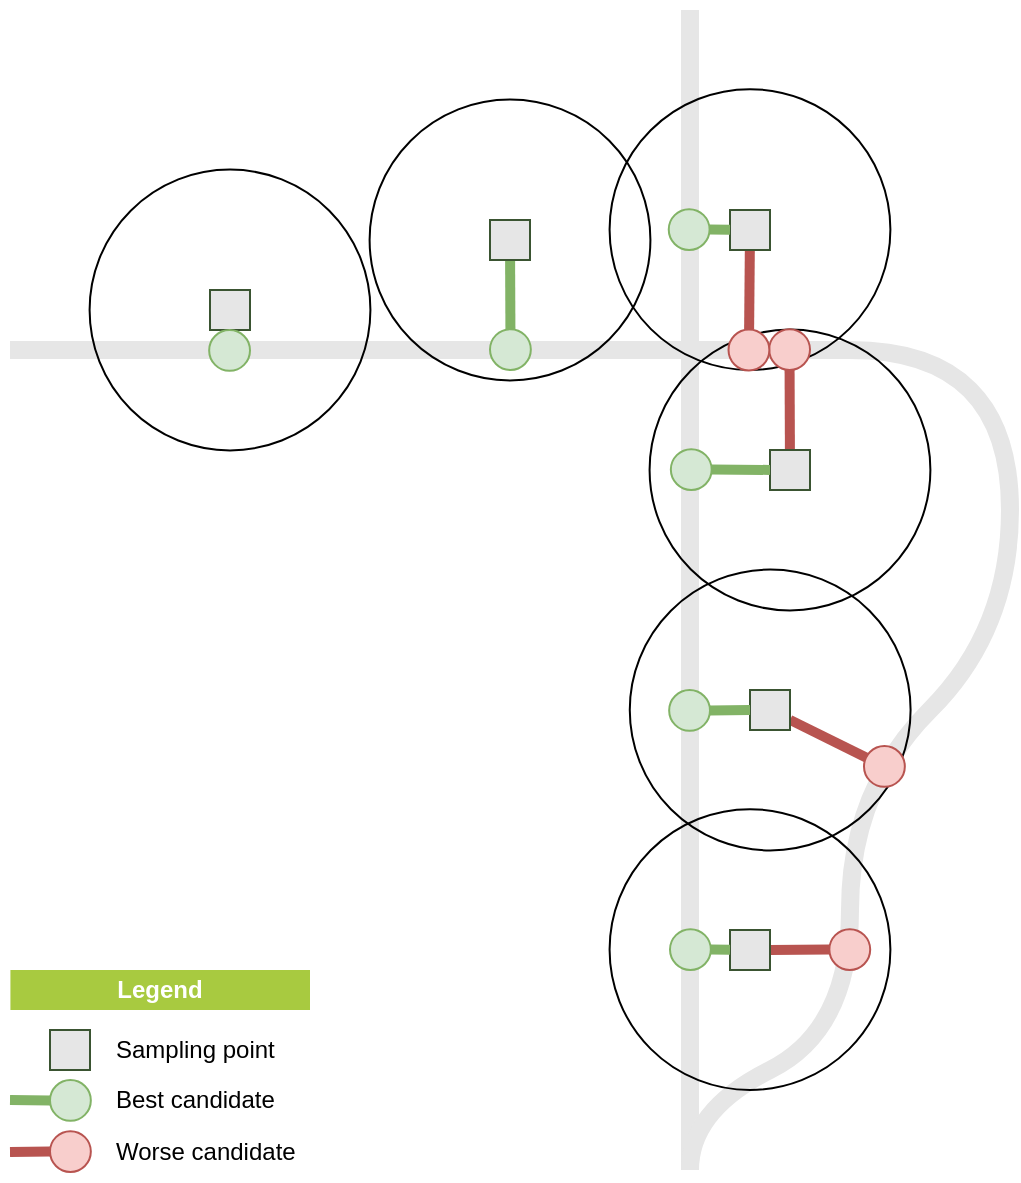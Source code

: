 <?xml version="1.0"?>
<mxfile version="14.1.8" type="device" pages="2">
  <diagram name="overview" id="HsTo_aGx34bOvN5b1Ruy">
    <mxGraphModel dx="2" dy="1" grid="1" gridSize="10" guides="1" tooltips="1" connect="1" arrows="1" fold="1" page="1" pageScale="1" pageWidth="1654" pageHeight="1169" math="0" shadow="0">
      <root>
        <mxCell id="EB9Nve7G8qBOnGMjLKpm-0"/>
        <mxCell id="EB9Nve7G8qBOnGMjLKpm-1" parent="EB9Nve7G8qBOnGMjLKpm-0"/>
        <mxCell id="EB9Nve7G8qBOnGMjLKpm-2" value="" style="endArrow=none;html=1;strokeWidth=9;fillColor=#76608a;strokeColor=#E6E6E6;" parent="EB9Nve7G8qBOnGMjLKpm-1" edge="1">
          <mxGeometry width="50" height="50" relative="1" as="geometry">
            <mxPoint x="480" y="1050" as="sourcePoint"/>
            <mxPoint x="480" y="470" as="targetPoint"/>
          </mxGeometry>
        </mxCell>
        <mxCell id="EB9Nve7G8qBOnGMjLKpm-3" value="" style="endArrow=none;html=1;strokeWidth=9;fillColor=#76608a;strokeColor=#E6E6E6;curved=1;" parent="EB9Nve7G8qBOnGMjLKpm-1" edge="1">
          <mxGeometry width="50" height="50" relative="1" as="geometry">
            <mxPoint x="480" y="1050" as="sourcePoint"/>
            <mxPoint x="560" y="920" as="targetPoint"/>
            <Array as="points">
              <mxPoint x="480" y="1020"/>
              <mxPoint x="560" y="980"/>
            </Array>
          </mxGeometry>
        </mxCell>
        <mxCell id="EB9Nve7G8qBOnGMjLKpm-4" value="" style="curved=1;endArrow=none;html=1;strokeWidth=9;fillColor=#76608a;endFill=0;strokeColor=#E6E6E6;" parent="EB9Nve7G8qBOnGMjLKpm-1" edge="1">
          <mxGeometry width="50" height="50" relative="1" as="geometry">
            <mxPoint x="560" y="920" as="sourcePoint"/>
            <mxPoint x="640" y="720" as="targetPoint"/>
            <Array as="points">
              <mxPoint x="560" y="860"/>
              <mxPoint x="640" y="780"/>
            </Array>
          </mxGeometry>
        </mxCell>
        <mxCell id="EB9Nve7G8qBOnGMjLKpm-5" value="" style="curved=1;endArrow=none;html=1;strokeWidth=9;fillColor=#76608a;endFill=0;strokeColor=#E6E6E6;" parent="EB9Nve7G8qBOnGMjLKpm-1" edge="1">
          <mxGeometry width="50" height="50" relative="1" as="geometry">
            <mxPoint x="640" y="720" as="sourcePoint"/>
            <mxPoint x="560" y="640" as="targetPoint"/>
            <Array as="points">
              <mxPoint x="640" y="640"/>
            </Array>
          </mxGeometry>
        </mxCell>
        <mxCell id="EB9Nve7G8qBOnGMjLKpm-6" value="" style="endArrow=none;html=1;strokeWidth=9;fillColor=#76608a;strokeColor=#E6E6E6;" parent="EB9Nve7G8qBOnGMjLKpm-1" edge="1">
          <mxGeometry width="50" height="50" relative="1" as="geometry">
            <mxPoint x="140" y="640" as="sourcePoint"/>
            <mxPoint x="560" y="640" as="targetPoint"/>
          </mxGeometry>
        </mxCell>
        <mxCell id="EB9Nve7G8qBOnGMjLKpm-7" value="&lt;b&gt;Legend&lt;/b&gt;" style="text;html=1;strokeColor=none;align=center;verticalAlign=middle;whiteSpace=wrap;rounded=0;fillColor=#a8ca40;fontColor=#FFFFFF;" parent="EB9Nve7G8qBOnGMjLKpm-1" vertex="1">
          <mxGeometry x="140.21" y="950" width="149.79" height="20" as="geometry"/>
        </mxCell>
        <mxCell id="EB9Nve7G8qBOnGMjLKpm-8" value="Best candidate" style="text;html=1;strokeColor=none;fillColor=none;align=left;verticalAlign=middle;whiteSpace=wrap;rounded=0;" parent="EB9Nve7G8qBOnGMjLKpm-1" vertex="1">
          <mxGeometry x="190.63" y="1005" width="89.37" height="20" as="geometry"/>
        </mxCell>
        <mxCell id="EB9Nve7G8qBOnGMjLKpm-9" value="" style="curved=1;html=1;strokeColor=#B85450;fontColor=#000000;fontSize=11;rounded=1;strokeWidth=5;fillColor=#76608a;endArrow=none;" parent="EB9Nve7G8qBOnGMjLKpm-1" target="EB9Nve7G8qBOnGMjLKpm-16" edge="1">
          <mxGeometry width="50" height="50" relative="1" as="geometry">
            <mxPoint x="140" y="1041" as="sourcePoint"/>
            <mxPoint x="180" y="1041" as="targetPoint"/>
            <Array as="points"/>
          </mxGeometry>
        </mxCell>
        <mxCell id="EB9Nve7G8qBOnGMjLKpm-10" value="&lt;span style=&quot;text-align: right&quot;&gt;Worse candidate&lt;/span&gt;" style="text;html=1;strokeColor=none;fillColor=none;align=left;verticalAlign=middle;whiteSpace=wrap;rounded=0;" parent="EB9Nve7G8qBOnGMjLKpm-1" vertex="1">
          <mxGeometry x="190.63" y="1031" width="99.37" height="20" as="geometry"/>
        </mxCell>
        <mxCell id="EB9Nve7G8qBOnGMjLKpm-11" value="" style="endArrow=none;html=1;strokeWidth=5;fillColor=#76608a;strokeColor=#82B366;" parent="EB9Nve7G8qBOnGMjLKpm-1" source="EB9Nve7G8qBOnGMjLKpm-14" edge="1">
          <mxGeometry width="50" height="50" relative="1" as="geometry">
            <mxPoint x="180" y="1015" as="sourcePoint"/>
            <mxPoint x="140" y="1015" as="targetPoint"/>
          </mxGeometry>
        </mxCell>
        <mxCell id="EB9Nve7G8qBOnGMjLKpm-14" value="" style="ellipse;whiteSpace=wrap;html=1;aspect=fixed;fillColor=#d5e8d4;strokeColor=#82b366;rotation=0;" parent="EB9Nve7G8qBOnGMjLKpm-1" vertex="1">
          <mxGeometry x="160" y="1005" width="20.42" height="20.42" as="geometry"/>
        </mxCell>
        <mxCell id="EB9Nve7G8qBOnGMjLKpm-15" value="" style="endArrow=none;html=1;strokeWidth=5;fillColor=#76608a;strokeColor=#82B366;" parent="EB9Nve7G8qBOnGMjLKpm-1" target="EB9Nve7G8qBOnGMjLKpm-14" edge="1">
          <mxGeometry width="50" height="50" relative="1" as="geometry">
            <mxPoint x="180" y="1015" as="sourcePoint"/>
            <mxPoint x="140" y="1015" as="targetPoint"/>
          </mxGeometry>
        </mxCell>
        <mxCell id="EB9Nve7G8qBOnGMjLKpm-16" value="" style="ellipse;whiteSpace=wrap;html=1;aspect=fixed;fillColor=#f8cecc;strokeColor=#b85450;rotation=0;" parent="EB9Nve7G8qBOnGMjLKpm-1" vertex="1">
          <mxGeometry x="160" y="1030.58" width="20.42" height="20.42" as="geometry"/>
        </mxCell>
        <mxCell id="EB9Nve7G8qBOnGMjLKpm-17" value="" style="whiteSpace=wrap;html=1;rounded=0;shadow=0;strokeWidth=1;fontSize=24;align=right;strokeColor=#3A5431;fillColor=#E6E6E6;" parent="EB9Nve7G8qBOnGMjLKpm-1" vertex="1">
          <mxGeometry x="160" y="980" width="20" height="20" as="geometry"/>
        </mxCell>
        <mxCell id="EB9Nve7G8qBOnGMjLKpm-18" value="" style="ellipse;whiteSpace=wrap;html=1;aspect=fixed;fillColor=none;" parent="EB9Nve7G8qBOnGMjLKpm-1" vertex="1">
          <mxGeometry x="319.8" y="514.79" width="140.41" height="140.41" as="geometry"/>
        </mxCell>
        <mxCell id="EB9Nve7G8qBOnGMjLKpm-19" value="" style="ellipse;whiteSpace=wrap;html=1;aspect=fixed;fillColor=none;" parent="EB9Nve7G8qBOnGMjLKpm-1" vertex="1">
          <mxGeometry x="439.79" y="869.59" width="140.41" height="140.41" as="geometry"/>
        </mxCell>
        <mxCell id="EB9Nve7G8qBOnGMjLKpm-20" value="" style="ellipse;whiteSpace=wrap;html=1;aspect=fixed;fillColor=none;" parent="EB9Nve7G8qBOnGMjLKpm-1" vertex="1">
          <mxGeometry x="449.89" y="749.79" width="140.41" height="140.41" as="geometry"/>
        </mxCell>
        <mxCell id="EB9Nve7G8qBOnGMjLKpm-21" value="" style="ellipse;whiteSpace=wrap;html=1;aspect=fixed;fillColor=none;" parent="EB9Nve7G8qBOnGMjLKpm-1" vertex="1">
          <mxGeometry x="459.79" y="629.79" width="140.41" height="140.41" as="geometry"/>
        </mxCell>
        <mxCell id="EB9Nve7G8qBOnGMjLKpm-22" value="" style="ellipse;whiteSpace=wrap;html=1;aspect=fixed;fillColor=none;" parent="EB9Nve7G8qBOnGMjLKpm-1" vertex="1">
          <mxGeometry x="439.79" y="509.58" width="140.41" height="140.41" as="geometry"/>
        </mxCell>
        <mxCell id="EB9Nve7G8qBOnGMjLKpm-23" value="" style="ellipse;whiteSpace=wrap;html=1;aspect=fixed;fillColor=none;" parent="EB9Nve7G8qBOnGMjLKpm-1" vertex="1">
          <mxGeometry x="179.8" y="549.79" width="140.41" height="140.41" as="geometry"/>
        </mxCell>
        <mxCell id="EB9Nve7G8qBOnGMjLKpm-24" style="edgeStyle=none;orthogonalLoop=1;jettySize=auto;html=1;endArrow=none;strokeWidth=5;fillColor=#76608a;strokeColor=#B85450;" parent="EB9Nve7G8qBOnGMjLKpm-1" source="EB9Nve7G8qBOnGMjLKpm-25" target="EB9Nve7G8qBOnGMjLKpm-35" edge="1">
          <mxGeometry relative="1" as="geometry"/>
        </mxCell>
        <mxCell id="EB9Nve7G8qBOnGMjLKpm-25" value="" style="whiteSpace=wrap;html=1;rounded=0;shadow=0;strokeWidth=1;fontSize=24;align=right;strokeColor=#3A5431;fillColor=#E6E6E6;" parent="EB9Nve7G8qBOnGMjLKpm-1" vertex="1">
          <mxGeometry x="500" y="930" width="20" height="20" as="geometry"/>
        </mxCell>
        <mxCell id="EB9Nve7G8qBOnGMjLKpm-26" style="edgeStyle=none;orthogonalLoop=1;jettySize=auto;html=1;endArrow=none;strokeColor=#B85450;strokeWidth=5;fillColor=#76608a;" parent="EB9Nve7G8qBOnGMjLKpm-1" source="EB9Nve7G8qBOnGMjLKpm-27" target="EB9Nve7G8qBOnGMjLKpm-44" edge="1">
          <mxGeometry relative="1" as="geometry"/>
        </mxCell>
        <mxCell id="EB9Nve7G8qBOnGMjLKpm-27" value="" style="whiteSpace=wrap;html=1;rounded=0;shadow=0;strokeWidth=1;fontSize=24;align=right;strokeColor=#3A5431;fillColor=#E6E6E6;" parent="EB9Nve7G8qBOnGMjLKpm-1" vertex="1">
          <mxGeometry x="510" y="810" width="20" height="20" as="geometry"/>
        </mxCell>
        <mxCell id="EB9Nve7G8qBOnGMjLKpm-28" style="edgeStyle=none;orthogonalLoop=1;jettySize=auto;html=1;endArrow=none;strokeColor=#B85450;strokeWidth=5;fillColor=#76608a;" parent="EB9Nve7G8qBOnGMjLKpm-1" source="EB9Nve7G8qBOnGMjLKpm-29" target="EB9Nve7G8qBOnGMjLKpm-37" edge="1">
          <mxGeometry relative="1" as="geometry"/>
        </mxCell>
        <mxCell id="EB9Nve7G8qBOnGMjLKpm-29" value="" style="whiteSpace=wrap;html=1;rounded=0;shadow=0;strokeWidth=1;fontSize=24;align=right;strokeColor=#3A5431;fillColor=#E6E6E6;" parent="EB9Nve7G8qBOnGMjLKpm-1" vertex="1">
          <mxGeometry x="520" y="690" width="20" height="20" as="geometry"/>
        </mxCell>
        <mxCell id="EB9Nve7G8qBOnGMjLKpm-30" style="edgeStyle=none;orthogonalLoop=1;jettySize=auto;html=1;endArrow=none;strokeColor=#B85450;strokeWidth=5;fillColor=#76608a;" parent="EB9Nve7G8qBOnGMjLKpm-1" source="EB9Nve7G8qBOnGMjLKpm-31" target="EB9Nve7G8qBOnGMjLKpm-45" edge="1">
          <mxGeometry relative="1" as="geometry"/>
        </mxCell>
        <mxCell id="EB9Nve7G8qBOnGMjLKpm-31" value="" style="whiteSpace=wrap;html=1;rounded=0;shadow=0;strokeWidth=1;fontSize=24;align=right;strokeColor=#3A5431;fillColor=#E6E6E6;" parent="EB9Nve7G8qBOnGMjLKpm-1" vertex="1">
          <mxGeometry x="500" y="570" width="20" height="20" as="geometry"/>
        </mxCell>
        <mxCell id="EB9Nve7G8qBOnGMjLKpm-32" style="edgeStyle=none;orthogonalLoop=1;jettySize=auto;html=1;endArrow=none;strokeColor=#82B366;strokeWidth=5;fillColor=#76608a;" parent="EB9Nve7G8qBOnGMjLKpm-1" source="EB9Nve7G8qBOnGMjLKpm-33" target="EB9Nve7G8qBOnGMjLKpm-42" edge="1">
          <mxGeometry relative="1" as="geometry"/>
        </mxCell>
        <mxCell id="EB9Nve7G8qBOnGMjLKpm-33" value="" style="whiteSpace=wrap;html=1;rounded=0;shadow=0;strokeWidth=1;fontSize=24;align=right;strokeColor=#3A5431;fillColor=#E6E6E6;" parent="EB9Nve7G8qBOnGMjLKpm-1" vertex="1">
          <mxGeometry x="380" y="575" width="20" height="20" as="geometry"/>
        </mxCell>
        <mxCell id="EB9Nve7G8qBOnGMjLKpm-34" value="" style="whiteSpace=wrap;html=1;rounded=0;shadow=0;strokeWidth=1;fontSize=24;align=right;strokeColor=#3A5431;fillColor=#E6E6E6;" parent="EB9Nve7G8qBOnGMjLKpm-1" vertex="1">
          <mxGeometry x="240" y="610" width="20" height="20" as="geometry"/>
        </mxCell>
        <mxCell id="EB9Nve7G8qBOnGMjLKpm-35" value="" style="ellipse;whiteSpace=wrap;html=1;aspect=fixed;fillColor=#f8cecc;strokeColor=#b85450;rotation=0;" parent="EB9Nve7G8qBOnGMjLKpm-1" vertex="1">
          <mxGeometry x="549.68" y="929.58" width="20.42" height="20.42" as="geometry"/>
        </mxCell>
        <mxCell id="EB9Nve7G8qBOnGMjLKpm-36" style="edgeStyle=none;orthogonalLoop=1;jettySize=auto;html=1;endArrow=none;strokeColor=#82B366;strokeWidth=5;fillColor=#76608a;" parent="EB9Nve7G8qBOnGMjLKpm-1" source="EB9Nve7G8qBOnGMjLKpm-50" target="EB9Nve7G8qBOnGMjLKpm-27" edge="1">
          <mxGeometry relative="1" as="geometry"/>
        </mxCell>
        <mxCell id="EB9Nve7G8qBOnGMjLKpm-37" value="" style="ellipse;whiteSpace=wrap;html=1;aspect=fixed;fillColor=#f8cecc;strokeColor=#b85450;rotation=0;" parent="EB9Nve7G8qBOnGMjLKpm-1" vertex="1">
          <mxGeometry x="519.58" y="629.57" width="20.42" height="20.42" as="geometry"/>
        </mxCell>
        <mxCell id="EB9Nve7G8qBOnGMjLKpm-38" style="edgeStyle=none;orthogonalLoop=1;jettySize=auto;html=1;endArrow=none;strokeColor=#82B366;strokeWidth=5;fillColor=#76608a;" parent="EB9Nve7G8qBOnGMjLKpm-1" source="EB9Nve7G8qBOnGMjLKpm-52" target="EB9Nve7G8qBOnGMjLKpm-29" edge="1">
          <mxGeometry relative="1" as="geometry"/>
        </mxCell>
        <mxCell id="EB9Nve7G8qBOnGMjLKpm-39" style="edgeStyle=none;orthogonalLoop=1;jettySize=auto;html=1;endArrow=none;strokeColor=#82B366;strokeWidth=5;fillColor=#76608a;" parent="EB9Nve7G8qBOnGMjLKpm-1" source="EB9Nve7G8qBOnGMjLKpm-41" target="EB9Nve7G8qBOnGMjLKpm-31" edge="1">
          <mxGeometry relative="1" as="geometry"/>
        </mxCell>
        <mxCell id="EB9Nve7G8qBOnGMjLKpm-41" value="" style="ellipse;whiteSpace=wrap;html=1;aspect=fixed;fillColor=#d5e8d4;strokeColor=#82b366;rotation=0;" parent="EB9Nve7G8qBOnGMjLKpm-1" vertex="1">
          <mxGeometry x="469.37" y="569.58" width="20.42" height="20.42" as="geometry"/>
        </mxCell>
        <mxCell id="EB9Nve7G8qBOnGMjLKpm-42" value="" style="ellipse;whiteSpace=wrap;html=1;aspect=fixed;fillColor=#d5e8d4;strokeColor=#82b366;rotation=0;" parent="EB9Nve7G8qBOnGMjLKpm-1" vertex="1">
          <mxGeometry x="380.0" y="629.58" width="20.42" height="20.42" as="geometry"/>
        </mxCell>
        <mxCell id="EB9Nve7G8qBOnGMjLKpm-43" value="" style="ellipse;whiteSpace=wrap;html=1;aspect=fixed;fillColor=#d5e8d4;strokeColor=#82b366;rotation=0;" parent="EB9Nve7G8qBOnGMjLKpm-1" vertex="1">
          <mxGeometry x="239.58" y="630" width="20.42" height="20.42" as="geometry"/>
        </mxCell>
        <mxCell id="EB9Nve7G8qBOnGMjLKpm-44" value="" style="ellipse;whiteSpace=wrap;html=1;aspect=fixed;fillColor=#f8cecc;strokeColor=#b85450;rotation=0;" parent="EB9Nve7G8qBOnGMjLKpm-1" vertex="1">
          <mxGeometry x="567" y="838" width="20.42" height="20.42" as="geometry"/>
        </mxCell>
        <mxCell id="EB9Nve7G8qBOnGMjLKpm-45" value="" style="ellipse;whiteSpace=wrap;html=1;aspect=fixed;fillColor=#f8cecc;strokeColor=#b85450;rotation=0;" parent="EB9Nve7G8qBOnGMjLKpm-1" vertex="1">
          <mxGeometry x="499.26" y="629.79" width="20.42" height="20.42" as="geometry"/>
        </mxCell>
        <mxCell id="EB9Nve7G8qBOnGMjLKpm-46" value="" style="endArrow=none;html=1;strokeWidth=5;fillColor=#76608a;strokeColor=#82B366;" parent="EB9Nve7G8qBOnGMjLKpm-1" source="EB9Nve7G8qBOnGMjLKpm-48" target="EB9Nve7G8qBOnGMjLKpm-25" edge="1">
          <mxGeometry width="50" height="50" relative="1" as="geometry">
            <mxPoint x="680" y="920" as="sourcePoint"/>
            <mxPoint x="730" y="870" as="targetPoint"/>
          </mxGeometry>
        </mxCell>
        <mxCell id="EB9Nve7G8qBOnGMjLKpm-48" value="" style="ellipse;whiteSpace=wrap;html=1;aspect=fixed;fillColor=#d5e8d4;strokeColor=#82b366;rotation=0;" parent="EB9Nve7G8qBOnGMjLKpm-1" vertex="1">
          <mxGeometry x="470" y="929.58" width="20.42" height="20.42" as="geometry"/>
        </mxCell>
        <mxCell id="EB9Nve7G8qBOnGMjLKpm-50" value="" style="ellipse;whiteSpace=wrap;html=1;aspect=fixed;fillColor=#d5e8d4;strokeColor=#82b366;rotation=0;" parent="EB9Nve7G8qBOnGMjLKpm-1" vertex="1">
          <mxGeometry x="469.58" y="810" width="20.42" height="20.42" as="geometry"/>
        </mxCell>
        <mxCell id="EB9Nve7G8qBOnGMjLKpm-52" value="" style="ellipse;whiteSpace=wrap;html=1;aspect=fixed;fillColor=#d5e8d4;strokeColor=#82b366;rotation=0;" parent="EB9Nve7G8qBOnGMjLKpm-1" vertex="1">
          <mxGeometry x="470.42" y="689.58" width="20.42" height="20.42" as="geometry"/>
        </mxCell>
        <mxCell id="EB9Nve7G8qBOnGMjLKpm-57" value="Sampling point" style="text;html=1;strokeColor=none;fillColor=none;align=left;verticalAlign=middle;whiteSpace=wrap;rounded=0;" parent="EB9Nve7G8qBOnGMjLKpm-1" vertex="1">
          <mxGeometry x="190.63" y="980" width="89.37" height="20" as="geometry"/>
        </mxCell>
        <mxCell id="EB9Nve7G8qBOnGMjLKpm-58" value="" style="endArrow=none;html=1;strokeWidth=5;fillColor=#76608a;strokeColor=#82B366;" parent="EB9Nve7G8qBOnGMjLKpm-1" edge="1">
          <mxGeometry width="50" height="50" relative="1" as="geometry">
            <mxPoint x="180" y="990" as="sourcePoint"/>
            <mxPoint x="180.42" y="990.21" as="targetPoint"/>
          </mxGeometry>
        </mxCell>
      </root>
    </mxGraphModel>
  </diagram>
  <diagram id="nyHCKi9QWK8JL2qzV-X6" name="with skipping (not included by now)">
    <mxGraphModel dx="1102" dy="1000" grid="1" gridSize="10" guides="1" tooltips="1" connect="1" arrows="1" fold="1" page="1" pageScale="1" pageWidth="1654" pageHeight="1169" math="0" shadow="0">
      <root>
        <mxCell id="hiGJrkWXkCQ1DxNBdZDH-0"/>
        <mxCell id="hiGJrkWXkCQ1DxNBdZDH-1" parent="hiGJrkWXkCQ1DxNBdZDH-0"/>
        <mxCell id="37" value="" style="group" parent="hiGJrkWXkCQ1DxNBdZDH-1" vertex="1" connectable="0">
          <mxGeometry x="59.8" y="430.0" width="550.4" height="580" as="geometry"/>
        </mxCell>
        <mxCell id="25" value="" style="ellipse;whiteSpace=wrap;html=1;aspect=fixed;fillColor=none;" parent="37" vertex="1">
          <mxGeometry x="379.99" y="439.59" width="140.41" height="140.41" as="geometry"/>
        </mxCell>
        <mxCell id="26" value="" style="ellipse;whiteSpace=wrap;html=1;aspect=fixed;fillColor=none;" parent="37" vertex="1">
          <mxGeometry x="390.09" y="319.79" width="140.41" height="140.41" as="geometry"/>
        </mxCell>
        <mxCell id="27" value="" style="ellipse;whiteSpace=wrap;html=1;aspect=fixed;fillColor=none;" parent="37" vertex="1">
          <mxGeometry x="399.99" y="199.79" width="140.41" height="140.41" as="geometry"/>
        </mxCell>
        <mxCell id="28" value="" style="ellipse;whiteSpace=wrap;html=1;aspect=fixed;fillColor=none;" parent="37" vertex="1">
          <mxGeometry x="409.99" y="79.58" width="140.41" height="140.41" as="geometry"/>
        </mxCell>
        <mxCell id="29" value="" style="ellipse;whiteSpace=wrap;html=1;aspect=fixed;fillColor=none;" parent="37" vertex="1">
          <mxGeometry x="379.99" width="140.41" height="140.41" as="geometry"/>
        </mxCell>
        <mxCell id="30" value="" style="ellipse;whiteSpace=wrap;html=1;aspect=fixed;fillColor=none;" parent="37" vertex="1">
          <mxGeometry x="269.99" y="20.22" width="140.41" height="140.41" as="geometry"/>
        </mxCell>
        <mxCell id="31" value="" style="ellipse;whiteSpace=wrap;html=1;aspect=fixed;fillColor=none;" parent="37" vertex="1">
          <mxGeometry x="140" y="84.79" width="140.41" height="140.41" as="geometry"/>
        </mxCell>
        <mxCell id="32" value="" style="ellipse;whiteSpace=wrap;html=1;aspect=fixed;fillColor=none;" parent="37" vertex="1">
          <mxGeometry y="119.79" width="140.41" height="140.41" as="geometry"/>
        </mxCell>
        <mxCell id="0" value="" style="endArrow=none;html=1;strokeWidth=3;fillColor=#76608a;strokeColor=#B3B3B3;" parent="hiGJrkWXkCQ1DxNBdZDH-1" edge="1">
          <mxGeometry width="50" height="50" relative="1" as="geometry">
            <mxPoint x="480" y="960" as="sourcePoint"/>
            <mxPoint x="480" y="450" as="targetPoint"/>
          </mxGeometry>
        </mxCell>
        <mxCell id="1" value="" style="endArrow=none;html=1;strokeWidth=3;fillColor=#76608a;strokeColor=#B3B3B3;" parent="hiGJrkWXkCQ1DxNBdZDH-1" edge="1">
          <mxGeometry width="50" height="50" relative="1" as="geometry">
            <mxPoint x="560" y="960" as="sourcePoint"/>
            <mxPoint x="560" y="920" as="targetPoint"/>
          </mxGeometry>
        </mxCell>
        <mxCell id="3" value="" style="curved=1;endArrow=none;html=1;strokeColor=#B3B3B3;strokeWidth=3;fillColor=#76608a;endFill=0;" parent="hiGJrkWXkCQ1DxNBdZDH-1" edge="1">
          <mxGeometry width="50" height="50" relative="1" as="geometry">
            <mxPoint x="560" y="920" as="sourcePoint"/>
            <mxPoint x="640" y="720" as="targetPoint"/>
            <Array as="points">
              <mxPoint x="560" y="860"/>
              <mxPoint x="640" y="780"/>
            </Array>
          </mxGeometry>
        </mxCell>
        <mxCell id="4" value="" style="curved=1;endArrow=none;html=1;strokeColor=#B3B3B3;strokeWidth=3;fillColor=#76608a;endFill=0;" parent="hiGJrkWXkCQ1DxNBdZDH-1" edge="1">
          <mxGeometry width="50" height="50" relative="1" as="geometry">
            <mxPoint x="640" y="720" as="sourcePoint"/>
            <mxPoint x="560" y="640" as="targetPoint"/>
            <Array as="points">
              <mxPoint x="640" y="640"/>
            </Array>
          </mxGeometry>
        </mxCell>
        <mxCell id="5" value="" style="endArrow=none;html=1;strokeColor=#B3B3B3;strokeWidth=3;fillColor=#76608a;" parent="hiGJrkWXkCQ1DxNBdZDH-1" edge="1">
          <mxGeometry width="50" height="50" relative="1" as="geometry">
            <mxPoint x="80" y="640" as="sourcePoint"/>
            <mxPoint x="560" y="640" as="targetPoint"/>
          </mxGeometry>
        </mxCell>
        <mxCell id="45" style="edgeStyle=none;orthogonalLoop=1;jettySize=auto;html=1;endArrow=none;strokeWidth=5;fillColor=#76608a;strokeColor=#B85450;" parent="hiGJrkWXkCQ1DxNBdZDH-1" source="6" target="16" edge="1">
          <mxGeometry relative="1" as="geometry"/>
        </mxCell>
        <mxCell id="6" value="" style="whiteSpace=wrap;html=1;rounded=0;shadow=0;strokeWidth=1;fontSize=24;align=right;strokeColor=#3A5431;fillColor=#E6E6E6;" parent="hiGJrkWXkCQ1DxNBdZDH-1" vertex="1">
          <mxGeometry x="500" y="930" width="20" height="20" as="geometry"/>
        </mxCell>
        <mxCell id="46" style="edgeStyle=none;orthogonalLoop=1;jettySize=auto;html=1;endArrow=none;strokeColor=#B85450;strokeWidth=5;fillColor=#76608a;" parent="hiGJrkWXkCQ1DxNBdZDH-1" source="8" target="33" edge="1">
          <mxGeometry relative="1" as="geometry"/>
        </mxCell>
        <mxCell id="8" value="" style="whiteSpace=wrap;html=1;rounded=0;shadow=0;strokeWidth=1;fontSize=24;align=right;strokeColor=#3A5431;fillColor=#E6E6E6;" parent="hiGJrkWXkCQ1DxNBdZDH-1" vertex="1">
          <mxGeometry x="510" y="810" width="20" height="20" as="geometry"/>
        </mxCell>
        <mxCell id="47" style="edgeStyle=none;orthogonalLoop=1;jettySize=auto;html=1;endArrow=none;strokeColor=#B85450;strokeWidth=5;fillColor=#76608a;" parent="hiGJrkWXkCQ1DxNBdZDH-1" source="9" target="18" edge="1">
          <mxGeometry relative="1" as="geometry"/>
        </mxCell>
        <mxCell id="9" value="" style="whiteSpace=wrap;html=1;rounded=0;shadow=0;strokeWidth=1;fontSize=24;align=right;strokeColor=#3A5431;fillColor=#E6E6E6;" parent="hiGJrkWXkCQ1DxNBdZDH-1" vertex="1">
          <mxGeometry x="520" y="690" width="20" height="20" as="geometry"/>
        </mxCell>
        <mxCell id="48" style="edgeStyle=none;orthogonalLoop=1;jettySize=auto;html=1;endArrow=none;strokeColor=#82B366;strokeWidth=5;fillColor=#76608a;" parent="hiGJrkWXkCQ1DxNBdZDH-1" source="10" target="34" edge="1">
          <mxGeometry relative="1" as="geometry"/>
        </mxCell>
        <mxCell id="10" value="" style="whiteSpace=wrap;html=1;rounded=0;shadow=0;strokeWidth=1;fontSize=24;align=right;strokeColor=#3A5431;fillColor=#E6E6E6;" parent="hiGJrkWXkCQ1DxNBdZDH-1" vertex="1">
          <mxGeometry x="530" y="570" width="20" height="20" as="geometry"/>
        </mxCell>
        <mxCell id="11" value="" style="whiteSpace=wrap;html=1;rounded=0;shadow=0;strokeWidth=1;fontSize=24;align=right;strokeColor=#3A5431;fillColor=#E6E6E6;" parent="hiGJrkWXkCQ1DxNBdZDH-1" vertex="1">
          <mxGeometry x="500" y="490" width="20" height="20" as="geometry"/>
        </mxCell>
        <mxCell id="12" value="" style="whiteSpace=wrap;html=1;rounded=0;shadow=0;strokeWidth=1;fontSize=24;align=right;strokeColor=#3A5431;fillColor=#E6E6E6;" parent="hiGJrkWXkCQ1DxNBdZDH-1" vertex="1">
          <mxGeometry x="390" y="510.42" width="20" height="20" as="geometry"/>
        </mxCell>
        <mxCell id="44" style="edgeStyle=none;orthogonalLoop=1;jettySize=auto;html=1;endArrow=none;strokeColor=#82B366;strokeWidth=5;fillColor=#76608a;" parent="hiGJrkWXkCQ1DxNBdZDH-1" source="13" target="23" edge="1">
          <mxGeometry relative="1" as="geometry"/>
        </mxCell>
        <mxCell id="13" value="" style="whiteSpace=wrap;html=1;rounded=0;shadow=0;strokeWidth=1;fontSize=24;align=right;strokeColor=#3A5431;fillColor=#E6E6E6;" parent="hiGJrkWXkCQ1DxNBdZDH-1" vertex="1">
          <mxGeometry x="260" y="575" width="20" height="20" as="geometry"/>
        </mxCell>
        <mxCell id="14" value="" style="whiteSpace=wrap;html=1;rounded=0;shadow=0;strokeWidth=1;fontSize=24;align=right;strokeColor=#3A5431;fillColor=#E6E6E6;" parent="hiGJrkWXkCQ1DxNBdZDH-1" vertex="1">
          <mxGeometry x="120" y="610" width="20" height="20" as="geometry"/>
        </mxCell>
        <mxCell id="15" value="" style="ellipse;whiteSpace=wrap;html=1;aspect=fixed;fillColor=#d5e8d4;strokeColor=#82b366;rotation=0;" parent="hiGJrkWXkCQ1DxNBdZDH-1" vertex="1">
          <mxGeometry x="470" y="929.58" width="20.42" height="20.42" as="geometry"/>
        </mxCell>
        <mxCell id="16" value="" style="ellipse;whiteSpace=wrap;html=1;aspect=fixed;fillColor=#f8cecc;strokeColor=#b85450;rotation=0;" parent="hiGJrkWXkCQ1DxNBdZDH-1" vertex="1">
          <mxGeometry x="549.68" y="929.58" width="20.42" height="20.42" as="geometry"/>
        </mxCell>
        <mxCell id="40" style="edgeStyle=none;orthogonalLoop=1;jettySize=auto;html=1;endArrow=none;strokeColor=#82B366;strokeWidth=5;fillColor=#76608a;" parent="hiGJrkWXkCQ1DxNBdZDH-1" source="17" target="8" edge="1">
          <mxGeometry relative="1" as="geometry"/>
        </mxCell>
        <mxCell id="17" value="" style="ellipse;whiteSpace=wrap;html=1;aspect=fixed;fillColor=#d5e8d4;strokeColor=#82b366;rotation=0;" parent="hiGJrkWXkCQ1DxNBdZDH-1" vertex="1">
          <mxGeometry x="469.58" y="810" width="20.42" height="20.42" as="geometry"/>
        </mxCell>
        <mxCell id="18" value="" style="ellipse;whiteSpace=wrap;html=1;aspect=fixed;fillColor=#f8cecc;strokeColor=#b85450;rotation=0;" parent="hiGJrkWXkCQ1DxNBdZDH-1" vertex="1">
          <mxGeometry x="519.58" y="629.57" width="20.42" height="20.42" as="geometry"/>
        </mxCell>
        <mxCell id="41" style="edgeStyle=none;orthogonalLoop=1;jettySize=auto;html=1;endArrow=none;strokeColor=#82B366;strokeWidth=5;fillColor=#76608a;" parent="hiGJrkWXkCQ1DxNBdZDH-1" source="20" target="9" edge="1">
          <mxGeometry relative="1" as="geometry"/>
        </mxCell>
        <mxCell id="20" value="" style="ellipse;whiteSpace=wrap;html=1;aspect=fixed;fillColor=#d5e8d4;strokeColor=#82b366;rotation=0;" parent="hiGJrkWXkCQ1DxNBdZDH-1" vertex="1">
          <mxGeometry x="470.42" y="689.58" width="20.42" height="20.42" as="geometry"/>
        </mxCell>
        <mxCell id="42" style="edgeStyle=none;orthogonalLoop=1;jettySize=auto;html=1;endArrow=none;strokeColor=#82B366;strokeWidth=5;fillColor=#76608a;" parent="hiGJrkWXkCQ1DxNBdZDH-1" source="21" target="10" edge="1">
          <mxGeometry relative="1" as="geometry"/>
        </mxCell>
        <mxCell id="21" value="" style="ellipse;whiteSpace=wrap;html=1;aspect=fixed;fillColor=#d5e8d4;strokeColor=#82b366;rotation=0;" parent="hiGJrkWXkCQ1DxNBdZDH-1" vertex="1">
          <mxGeometry x="469.37" y="569.58" width="20.42" height="20.42" as="geometry"/>
        </mxCell>
        <mxCell id="43" style="edgeStyle=none;orthogonalLoop=1;jettySize=auto;html=1;endArrow=none;strokeColor=#82B366;strokeWidth=5;fillColor=#76608a;" parent="hiGJrkWXkCQ1DxNBdZDH-1" source="22" target="11" edge="1">
          <mxGeometry relative="1" as="geometry"/>
        </mxCell>
        <mxCell id="22" value="" style="ellipse;whiteSpace=wrap;html=1;aspect=fixed;fillColor=#d5e8d4;strokeColor=#82b366;rotation=0;" parent="hiGJrkWXkCQ1DxNBdZDH-1" vertex="1">
          <mxGeometry x="470.0" y="490" width="20.42" height="20.42" as="geometry"/>
        </mxCell>
        <mxCell id="23" value="" style="ellipse;whiteSpace=wrap;html=1;aspect=fixed;fillColor=#d5e8d4;strokeColor=#82b366;rotation=0;" parent="hiGJrkWXkCQ1DxNBdZDH-1" vertex="1">
          <mxGeometry x="260.0" y="629.58" width="20.42" height="20.42" as="geometry"/>
        </mxCell>
        <mxCell id="24" value="" style="ellipse;whiteSpace=wrap;html=1;aspect=fixed;fillColor=#d5e8d4;strokeColor=#82b366;rotation=0;" parent="hiGJrkWXkCQ1DxNBdZDH-1" vertex="1">
          <mxGeometry x="119.58" y="630" width="20.42" height="20.42" as="geometry"/>
        </mxCell>
        <mxCell id="33" value="" style="ellipse;whiteSpace=wrap;html=1;aspect=fixed;fillColor=#f8cecc;strokeColor=#b85450;rotation=0;" parent="hiGJrkWXkCQ1DxNBdZDH-1" vertex="1">
          <mxGeometry x="567" y="838" width="20.42" height="20.42" as="geometry"/>
        </mxCell>
        <mxCell id="34" value="" style="ellipse;whiteSpace=wrap;html=1;aspect=fixed;fillColor=#d5e8d4;strokeColor=#82b366;rotation=0;" parent="hiGJrkWXkCQ1DxNBdZDH-1" vertex="1">
          <mxGeometry x="529.26" y="629.79" width="20.42" height="20.42" as="geometry"/>
        </mxCell>
        <mxCell id="38" value="" style="endArrow=none;html=1;strokeWidth=5;fillColor=#76608a;strokeColor=#82B366;" parent="hiGJrkWXkCQ1DxNBdZDH-1" source="15" target="6" edge="1">
          <mxGeometry width="50" height="50" relative="1" as="geometry">
            <mxPoint x="680" y="920" as="sourcePoint"/>
            <mxPoint x="730" y="870" as="targetPoint"/>
          </mxGeometry>
        </mxCell>
      </root>
    </mxGraphModel>
  </diagram>
</mxfile>
